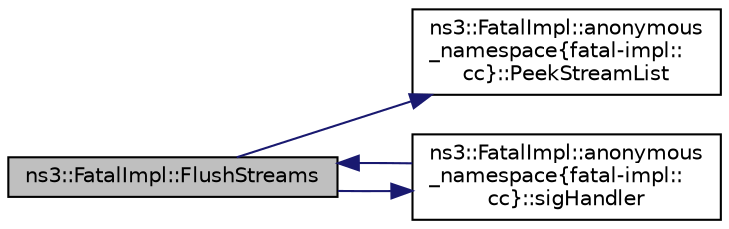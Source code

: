 digraph "ns3::FatalImpl::FlushStreams"
{
 // LATEX_PDF_SIZE
  edge [fontname="Helvetica",fontsize="10",labelfontname="Helvetica",labelfontsize="10"];
  node [fontname="Helvetica",fontsize="10",shape=record];
  rankdir="LR";
  Node1 [label="ns3::FatalImpl::FlushStreams",height=0.2,width=0.4,color="black", fillcolor="grey75", style="filled", fontcolor="black",tooltip="Flush all currently registered streams."];
  Node1 -> Node2 [color="midnightblue",fontsize="10",style="solid",fontname="Helvetica"];
  Node2 [label="ns3::FatalImpl::anonymous\l_namespace\{fatal-impl::\lcc\}::PeekStreamList",height=0.2,width=0.4,color="black", fillcolor="white", style="filled",URL="$group__fatalimpl.html#ga18b8a98636d4a7a21d09563728fd22b8",tooltip="Static variable pointing to the list of output streams to be flushed on fatal errors."];
  Node1 -> Node3 [color="midnightblue",fontsize="10",style="solid",fontname="Helvetica"];
  Node3 [label="ns3::FatalImpl::anonymous\l_namespace\{fatal-impl::\lcc\}::sigHandler",height=0.2,width=0.4,color="black", fillcolor="white", style="filled",URL="$group__fatalimpl.html#ga37ced14747f8ffdbecb573fea2113714",tooltip="Overrides normal SIGSEGV handler once the HandleTerminate function is run."];
  Node3 -> Node1 [color="midnightblue",fontsize="10",style="solid",fontname="Helvetica"];
}
